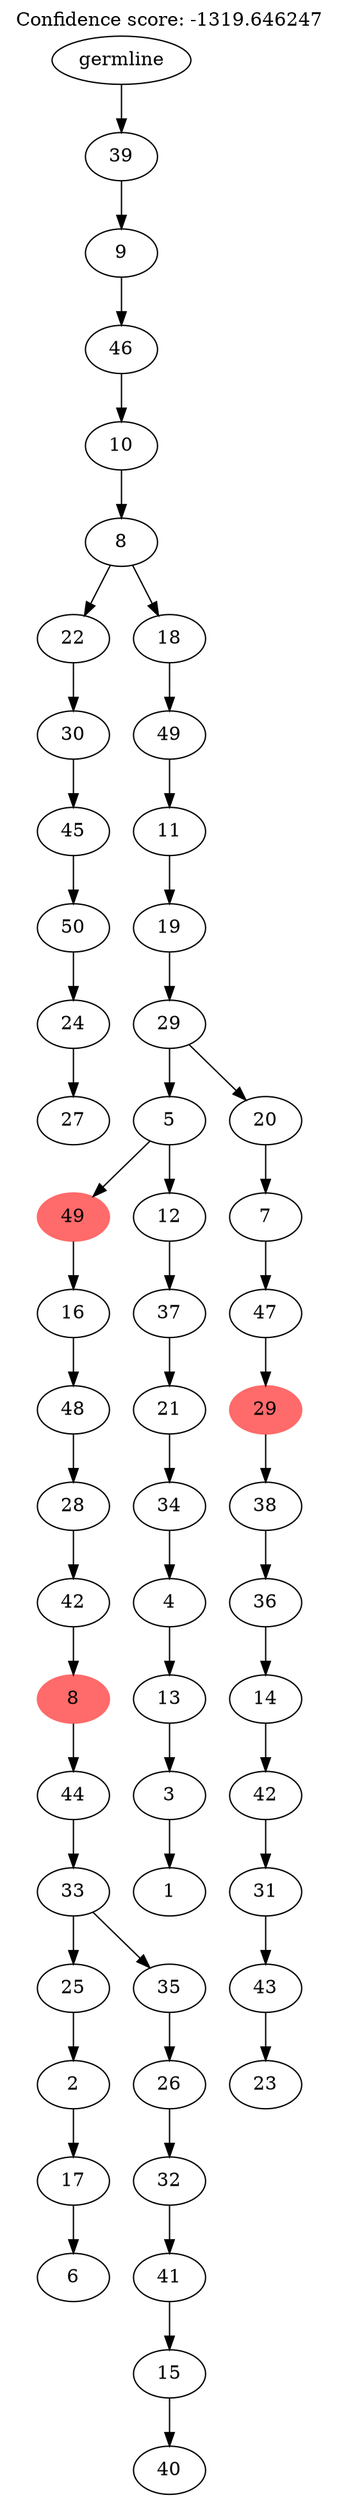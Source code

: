 digraph g {
	"53" -> "54";
	"54" [label="27"];
	"52" -> "53";
	"53" [label="24"];
	"51" -> "52";
	"52" [label="50"];
	"50" -> "51";
	"51" [label="45"];
	"49" -> "50";
	"50" [label="30"];
	"47" -> "48";
	"48" [label="6"];
	"46" -> "47";
	"47" [label="17"];
	"45" -> "46";
	"46" [label="2"];
	"43" -> "44";
	"44" [label="40"];
	"42" -> "43";
	"43" [label="15"];
	"41" -> "42";
	"42" [label="41"];
	"40" -> "41";
	"41" [label="32"];
	"39" -> "40";
	"40" [label="26"];
	"38" -> "39";
	"39" [label="35"];
	"38" -> "45";
	"45" [label="25"];
	"37" -> "38";
	"38" [label="33"];
	"36" -> "37";
	"37" [label="44"];
	"35" -> "36";
	"36" [color=indianred1, style=filled, label="8"];
	"34" -> "35";
	"35" [label="42"];
	"33" -> "34";
	"34" [label="28"];
	"32" -> "33";
	"33" [label="48"];
	"31" -> "32";
	"32" [label="16"];
	"29" -> "30";
	"30" [label="1"];
	"28" -> "29";
	"29" [label="3"];
	"27" -> "28";
	"28" [label="13"];
	"26" -> "27";
	"27" [label="4"];
	"25" -> "26";
	"26" [label="34"];
	"24" -> "25";
	"25" [label="21"];
	"23" -> "24";
	"24" [label="37"];
	"22" -> "23";
	"23" [label="12"];
	"22" -> "31";
	"31" [color=indianred1, style=filled, label="49"];
	"20" -> "21";
	"21" [label="23"];
	"19" -> "20";
	"20" [label="43"];
	"18" -> "19";
	"19" [label="31"];
	"17" -> "18";
	"18" [label="42"];
	"16" -> "17";
	"17" [label="14"];
	"15" -> "16";
	"16" [label="36"];
	"14" -> "15";
	"15" [label="38"];
	"13" -> "14";
	"14" [color=indianred1, style=filled, label="29"];
	"12" -> "13";
	"13" [label="47"];
	"11" -> "12";
	"12" [label="7"];
	"10" -> "11";
	"11" [label="20"];
	"10" -> "22";
	"22" [label="5"];
	"9" -> "10";
	"10" [label="29"];
	"8" -> "9";
	"9" [label="19"];
	"7" -> "8";
	"8" [label="11"];
	"6" -> "7";
	"7" [label="49"];
	"5" -> "6";
	"6" [label="18"];
	"5" -> "49";
	"49" [label="22"];
	"4" -> "5";
	"5" [label="8"];
	"3" -> "4";
	"4" [label="10"];
	"2" -> "3";
	"3" [label="46"];
	"1" -> "2";
	"2" [label="9"];
	"0" -> "1";
	"1" [label="39"];
	"0" [label="germline"];
	labelloc="t";
	label="Confidence score: -1319.646247";
}
